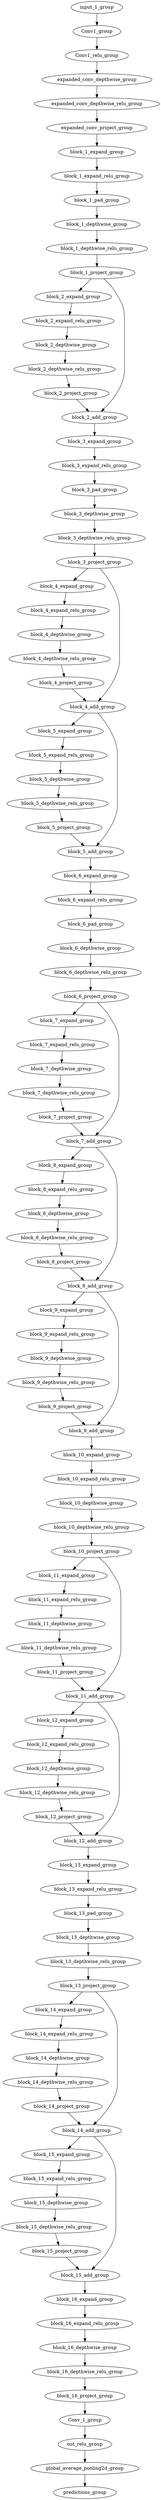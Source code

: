 strict digraph "" {
	input_1_group -> Conv1_group;
	Conv1_group -> Conv1_relu_group;
	Conv1_relu_group -> expanded_conv_depthwise_group;
	expanded_conv_depthwise_group -> expanded_conv_depthwise_relu_group;
	expanded_conv_depthwise_relu_group -> expanded_conv_project_group;
	expanded_conv_project_group -> block_1_expand_group;
	block_1_expand_group -> block_1_expand_relu_group;
	block_1_expand_relu_group -> block_1_pad_group;
	block_1_pad_group -> block_1_depthwise_group;
	block_1_depthwise_group -> block_1_depthwise_relu_group;
	block_1_depthwise_relu_group -> block_1_project_group;
	block_1_project_group -> block_2_expand_group;
	block_1_project_group -> block_2_add_group;
	block_2_expand_group -> block_2_expand_relu_group;
	block_2_add_group -> block_3_expand_group;
	block_3_expand_group -> block_3_expand_relu_group;
	block_2_expand_relu_group -> block_2_depthwise_group;
	block_2_depthwise_group -> block_2_depthwise_relu_group;
	block_3_expand_relu_group -> block_3_pad_group;
	block_3_pad_group -> block_3_depthwise_group;
	block_2_depthwise_relu_group -> block_2_project_group;
	block_3_depthwise_group -> block_3_depthwise_relu_group;
	block_2_project_group -> block_2_add_group;
	block_3_depthwise_relu_group -> block_3_project_group;
	block_3_project_group -> block_4_expand_group;
	block_3_project_group -> block_4_add_group;
	block_4_expand_group -> block_4_expand_relu_group;
	block_4_add_group -> block_5_expand_group;
	block_4_add_group -> block_5_add_group;
	block_5_expand_group -> block_5_expand_relu_group;
	block_5_add_group -> block_6_expand_group;
	block_4_expand_relu_group -> block_4_depthwise_group;
	block_6_expand_group -> block_6_expand_relu_group;
	block_4_depthwise_group -> block_4_depthwise_relu_group;
	block_5_expand_relu_group -> block_5_depthwise_group;
	block_5_depthwise_group -> block_5_depthwise_relu_group;
	block_6_expand_relu_group -> block_6_pad_group;
	block_4_depthwise_relu_group -> block_4_project_group;
	block_6_pad_group -> block_6_depthwise_group;
	block_4_project_group -> block_4_add_group;
	block_5_depthwise_relu_group -> block_5_project_group;
	block_6_depthwise_group -> block_6_depthwise_relu_group;
	block_5_project_group -> block_5_add_group;
	block_6_depthwise_relu_group -> block_6_project_group;
	block_6_project_group -> block_7_expand_group;
	block_6_project_group -> block_7_add_group;
	block_7_expand_group -> block_7_expand_relu_group;
	block_7_add_group -> block_8_expand_group;
	block_7_add_group -> block_8_add_group;
	block_8_expand_group -> block_8_expand_relu_group;
	block_8_add_group -> block_9_expand_group;
	block_8_add_group -> block_9_add_group;
	block_7_expand_relu_group -> block_7_depthwise_group;
	block_9_expand_group -> block_9_expand_relu_group;
	block_9_add_group -> block_10_expand_group;
	block_7_depthwise_group -> block_7_depthwise_relu_group;
	block_8_expand_relu_group -> block_8_depthwise_group;
	block_10_expand_group -> block_10_expand_relu_group;
	block_8_depthwise_group -> block_8_depthwise_relu_group;
	block_9_expand_relu_group -> block_9_depthwise_group;
	block_7_depthwise_relu_group -> block_7_project_group;
	block_9_depthwise_group -> block_9_depthwise_relu_group;
	block_10_expand_relu_group -> block_10_depthwise_group;
	block_7_project_group -> block_7_add_group;
	block_8_depthwise_relu_group -> block_8_project_group;
	block_10_depthwise_group -> block_10_depthwise_relu_group;
	block_8_project_group -> block_8_add_group;
	block_9_depthwise_relu_group -> block_9_project_group;
	block_9_project_group -> block_9_add_group;
	block_10_depthwise_relu_group -> block_10_project_group;
	block_10_project_group -> block_11_expand_group;
	block_10_project_group -> block_11_add_group;
	block_11_expand_group -> block_11_expand_relu_group;
	block_11_add_group -> block_12_expand_group;
	block_11_add_group -> block_12_add_group;
	block_12_expand_group -> block_12_expand_relu_group;
	block_12_add_group -> block_13_expand_group;
	block_11_expand_relu_group -> block_11_depthwise_group;
	block_13_expand_group -> block_13_expand_relu_group;
	block_11_depthwise_group -> block_11_depthwise_relu_group;
	block_12_expand_relu_group -> block_12_depthwise_group;
	block_12_depthwise_group -> block_12_depthwise_relu_group;
	block_13_expand_relu_group -> block_13_pad_group;
	block_11_depthwise_relu_group -> block_11_project_group;
	block_13_pad_group -> block_13_depthwise_group;
	block_11_project_group -> block_11_add_group;
	block_12_depthwise_relu_group -> block_12_project_group;
	block_13_depthwise_group -> block_13_depthwise_relu_group;
	block_12_project_group -> block_12_add_group;
	block_13_depthwise_relu_group -> block_13_project_group;
	block_13_project_group -> block_14_expand_group;
	block_13_project_group -> block_14_add_group;
	block_14_expand_group -> block_14_expand_relu_group;
	block_14_add_group -> block_15_expand_group;
	block_14_add_group -> block_15_add_group;
	block_15_expand_group -> block_15_expand_relu_group;
	block_15_add_group -> block_16_expand_group;
	block_14_expand_relu_group -> block_14_depthwise_group;
	block_16_expand_group -> block_16_expand_relu_group;
	block_14_depthwise_group -> block_14_depthwise_relu_group;
	block_15_expand_relu_group -> block_15_depthwise_group;
	block_15_depthwise_group -> block_15_depthwise_relu_group;
	block_16_expand_relu_group -> block_16_depthwise_group;
	block_14_depthwise_relu_group -> block_14_project_group;
	block_16_depthwise_group -> block_16_depthwise_relu_group;
	block_14_project_group -> block_14_add_group;
	block_15_depthwise_relu_group -> block_15_project_group;
	block_15_project_group -> block_15_add_group;
	block_16_depthwise_relu_group -> block_16_project_group;
	block_16_project_group -> Conv_1_group;
	Conv_1_group -> out_relu_group;
	out_relu_group -> global_average_pooling2d_group;
	global_average_pooling2d_group -> predictions_group;
}
